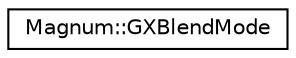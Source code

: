 digraph "圖形化之類別階層"
{
  edge [fontname="Helvetica",fontsize="10",labelfontname="Helvetica",labelfontsize="10"];
  node [fontname="Helvetica",fontsize="10",shape=record];
  rankdir="LR";
  Node1 [label="Magnum::GXBlendMode",height=0.2,width=0.4,color="black", fillcolor="white", style="filled",URL="$class_magnum_1_1_g_x_blend_mode.html"];
}
